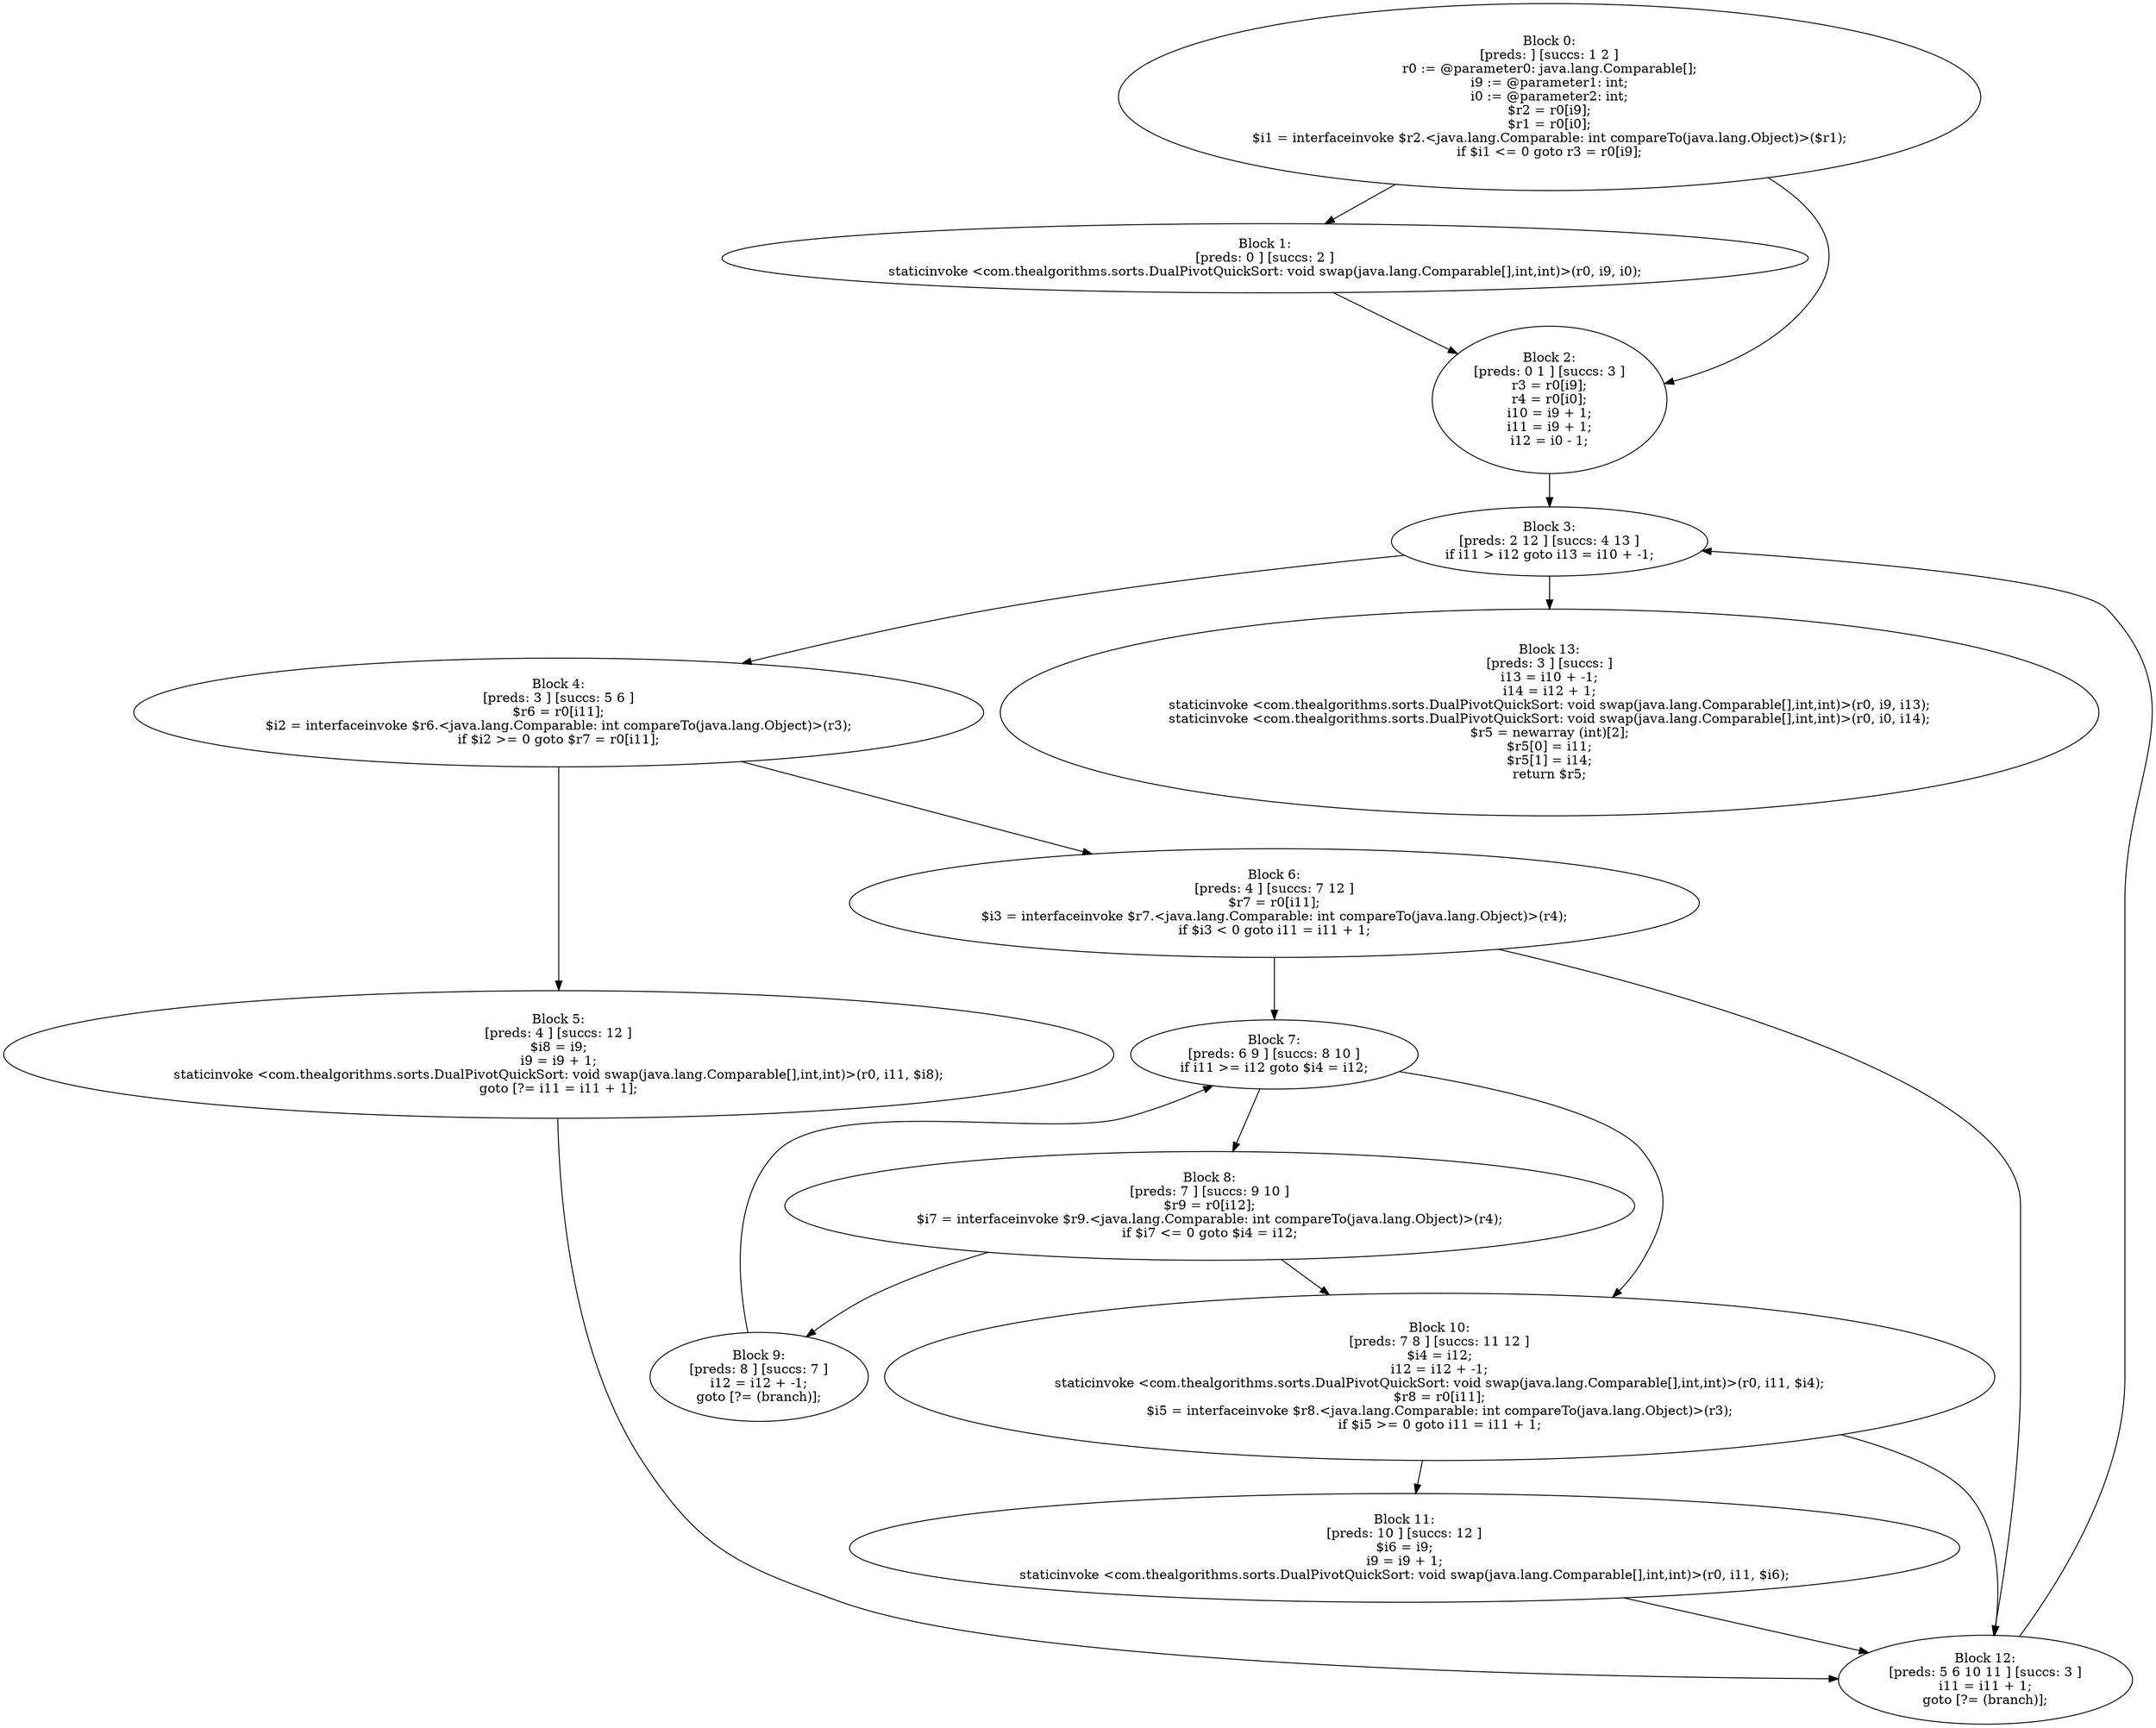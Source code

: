 digraph "unitGraph" {
    "Block 0:
[preds: ] [succs: 1 2 ]
r0 := @parameter0: java.lang.Comparable[];
i9 := @parameter1: int;
i0 := @parameter2: int;
$r2 = r0[i9];
$r1 = r0[i0];
$i1 = interfaceinvoke $r2.<java.lang.Comparable: int compareTo(java.lang.Object)>($r1);
if $i1 <= 0 goto r3 = r0[i9];
"
    "Block 1:
[preds: 0 ] [succs: 2 ]
staticinvoke <com.thealgorithms.sorts.DualPivotQuickSort: void swap(java.lang.Comparable[],int,int)>(r0, i9, i0);
"
    "Block 2:
[preds: 0 1 ] [succs: 3 ]
r3 = r0[i9];
r4 = r0[i0];
i10 = i9 + 1;
i11 = i9 + 1;
i12 = i0 - 1;
"
    "Block 3:
[preds: 2 12 ] [succs: 4 13 ]
if i11 > i12 goto i13 = i10 + -1;
"
    "Block 4:
[preds: 3 ] [succs: 5 6 ]
$r6 = r0[i11];
$i2 = interfaceinvoke $r6.<java.lang.Comparable: int compareTo(java.lang.Object)>(r3);
if $i2 >= 0 goto $r7 = r0[i11];
"
    "Block 5:
[preds: 4 ] [succs: 12 ]
$i8 = i9;
i9 = i9 + 1;
staticinvoke <com.thealgorithms.sorts.DualPivotQuickSort: void swap(java.lang.Comparable[],int,int)>(r0, i11, $i8);
goto [?= i11 = i11 + 1];
"
    "Block 6:
[preds: 4 ] [succs: 7 12 ]
$r7 = r0[i11];
$i3 = interfaceinvoke $r7.<java.lang.Comparable: int compareTo(java.lang.Object)>(r4);
if $i3 < 0 goto i11 = i11 + 1;
"
    "Block 7:
[preds: 6 9 ] [succs: 8 10 ]
if i11 >= i12 goto $i4 = i12;
"
    "Block 8:
[preds: 7 ] [succs: 9 10 ]
$r9 = r0[i12];
$i7 = interfaceinvoke $r9.<java.lang.Comparable: int compareTo(java.lang.Object)>(r4);
if $i7 <= 0 goto $i4 = i12;
"
    "Block 9:
[preds: 8 ] [succs: 7 ]
i12 = i12 + -1;
goto [?= (branch)];
"
    "Block 10:
[preds: 7 8 ] [succs: 11 12 ]
$i4 = i12;
i12 = i12 + -1;
staticinvoke <com.thealgorithms.sorts.DualPivotQuickSort: void swap(java.lang.Comparable[],int,int)>(r0, i11, $i4);
$r8 = r0[i11];
$i5 = interfaceinvoke $r8.<java.lang.Comparable: int compareTo(java.lang.Object)>(r3);
if $i5 >= 0 goto i11 = i11 + 1;
"
    "Block 11:
[preds: 10 ] [succs: 12 ]
$i6 = i9;
i9 = i9 + 1;
staticinvoke <com.thealgorithms.sorts.DualPivotQuickSort: void swap(java.lang.Comparable[],int,int)>(r0, i11, $i6);
"
    "Block 12:
[preds: 5 6 10 11 ] [succs: 3 ]
i11 = i11 + 1;
goto [?= (branch)];
"
    "Block 13:
[preds: 3 ] [succs: ]
i13 = i10 + -1;
i14 = i12 + 1;
staticinvoke <com.thealgorithms.sorts.DualPivotQuickSort: void swap(java.lang.Comparable[],int,int)>(r0, i9, i13);
staticinvoke <com.thealgorithms.sorts.DualPivotQuickSort: void swap(java.lang.Comparable[],int,int)>(r0, i0, i14);
$r5 = newarray (int)[2];
$r5[0] = i11;
$r5[1] = i14;
return $r5;
"
    "Block 0:
[preds: ] [succs: 1 2 ]
r0 := @parameter0: java.lang.Comparable[];
i9 := @parameter1: int;
i0 := @parameter2: int;
$r2 = r0[i9];
$r1 = r0[i0];
$i1 = interfaceinvoke $r2.<java.lang.Comparable: int compareTo(java.lang.Object)>($r1);
if $i1 <= 0 goto r3 = r0[i9];
"->"Block 1:
[preds: 0 ] [succs: 2 ]
staticinvoke <com.thealgorithms.sorts.DualPivotQuickSort: void swap(java.lang.Comparable[],int,int)>(r0, i9, i0);
";
    "Block 0:
[preds: ] [succs: 1 2 ]
r0 := @parameter0: java.lang.Comparable[];
i9 := @parameter1: int;
i0 := @parameter2: int;
$r2 = r0[i9];
$r1 = r0[i0];
$i1 = interfaceinvoke $r2.<java.lang.Comparable: int compareTo(java.lang.Object)>($r1);
if $i1 <= 0 goto r3 = r0[i9];
"->"Block 2:
[preds: 0 1 ] [succs: 3 ]
r3 = r0[i9];
r4 = r0[i0];
i10 = i9 + 1;
i11 = i9 + 1;
i12 = i0 - 1;
";
    "Block 1:
[preds: 0 ] [succs: 2 ]
staticinvoke <com.thealgorithms.sorts.DualPivotQuickSort: void swap(java.lang.Comparable[],int,int)>(r0, i9, i0);
"->"Block 2:
[preds: 0 1 ] [succs: 3 ]
r3 = r0[i9];
r4 = r0[i0];
i10 = i9 + 1;
i11 = i9 + 1;
i12 = i0 - 1;
";
    "Block 2:
[preds: 0 1 ] [succs: 3 ]
r3 = r0[i9];
r4 = r0[i0];
i10 = i9 + 1;
i11 = i9 + 1;
i12 = i0 - 1;
"->"Block 3:
[preds: 2 12 ] [succs: 4 13 ]
if i11 > i12 goto i13 = i10 + -1;
";
    "Block 3:
[preds: 2 12 ] [succs: 4 13 ]
if i11 > i12 goto i13 = i10 + -1;
"->"Block 4:
[preds: 3 ] [succs: 5 6 ]
$r6 = r0[i11];
$i2 = interfaceinvoke $r6.<java.lang.Comparable: int compareTo(java.lang.Object)>(r3);
if $i2 >= 0 goto $r7 = r0[i11];
";
    "Block 3:
[preds: 2 12 ] [succs: 4 13 ]
if i11 > i12 goto i13 = i10 + -1;
"->"Block 13:
[preds: 3 ] [succs: ]
i13 = i10 + -1;
i14 = i12 + 1;
staticinvoke <com.thealgorithms.sorts.DualPivotQuickSort: void swap(java.lang.Comparable[],int,int)>(r0, i9, i13);
staticinvoke <com.thealgorithms.sorts.DualPivotQuickSort: void swap(java.lang.Comparable[],int,int)>(r0, i0, i14);
$r5 = newarray (int)[2];
$r5[0] = i11;
$r5[1] = i14;
return $r5;
";
    "Block 4:
[preds: 3 ] [succs: 5 6 ]
$r6 = r0[i11];
$i2 = interfaceinvoke $r6.<java.lang.Comparable: int compareTo(java.lang.Object)>(r3);
if $i2 >= 0 goto $r7 = r0[i11];
"->"Block 5:
[preds: 4 ] [succs: 12 ]
$i8 = i9;
i9 = i9 + 1;
staticinvoke <com.thealgorithms.sorts.DualPivotQuickSort: void swap(java.lang.Comparable[],int,int)>(r0, i11, $i8);
goto [?= i11 = i11 + 1];
";
    "Block 4:
[preds: 3 ] [succs: 5 6 ]
$r6 = r0[i11];
$i2 = interfaceinvoke $r6.<java.lang.Comparable: int compareTo(java.lang.Object)>(r3);
if $i2 >= 0 goto $r7 = r0[i11];
"->"Block 6:
[preds: 4 ] [succs: 7 12 ]
$r7 = r0[i11];
$i3 = interfaceinvoke $r7.<java.lang.Comparable: int compareTo(java.lang.Object)>(r4);
if $i3 < 0 goto i11 = i11 + 1;
";
    "Block 5:
[preds: 4 ] [succs: 12 ]
$i8 = i9;
i9 = i9 + 1;
staticinvoke <com.thealgorithms.sorts.DualPivotQuickSort: void swap(java.lang.Comparable[],int,int)>(r0, i11, $i8);
goto [?= i11 = i11 + 1];
"->"Block 12:
[preds: 5 6 10 11 ] [succs: 3 ]
i11 = i11 + 1;
goto [?= (branch)];
";
    "Block 6:
[preds: 4 ] [succs: 7 12 ]
$r7 = r0[i11];
$i3 = interfaceinvoke $r7.<java.lang.Comparable: int compareTo(java.lang.Object)>(r4);
if $i3 < 0 goto i11 = i11 + 1;
"->"Block 7:
[preds: 6 9 ] [succs: 8 10 ]
if i11 >= i12 goto $i4 = i12;
";
    "Block 6:
[preds: 4 ] [succs: 7 12 ]
$r7 = r0[i11];
$i3 = interfaceinvoke $r7.<java.lang.Comparable: int compareTo(java.lang.Object)>(r4);
if $i3 < 0 goto i11 = i11 + 1;
"->"Block 12:
[preds: 5 6 10 11 ] [succs: 3 ]
i11 = i11 + 1;
goto [?= (branch)];
";
    "Block 7:
[preds: 6 9 ] [succs: 8 10 ]
if i11 >= i12 goto $i4 = i12;
"->"Block 8:
[preds: 7 ] [succs: 9 10 ]
$r9 = r0[i12];
$i7 = interfaceinvoke $r9.<java.lang.Comparable: int compareTo(java.lang.Object)>(r4);
if $i7 <= 0 goto $i4 = i12;
";
    "Block 7:
[preds: 6 9 ] [succs: 8 10 ]
if i11 >= i12 goto $i4 = i12;
"->"Block 10:
[preds: 7 8 ] [succs: 11 12 ]
$i4 = i12;
i12 = i12 + -1;
staticinvoke <com.thealgorithms.sorts.DualPivotQuickSort: void swap(java.lang.Comparable[],int,int)>(r0, i11, $i4);
$r8 = r0[i11];
$i5 = interfaceinvoke $r8.<java.lang.Comparable: int compareTo(java.lang.Object)>(r3);
if $i5 >= 0 goto i11 = i11 + 1;
";
    "Block 8:
[preds: 7 ] [succs: 9 10 ]
$r9 = r0[i12];
$i7 = interfaceinvoke $r9.<java.lang.Comparable: int compareTo(java.lang.Object)>(r4);
if $i7 <= 0 goto $i4 = i12;
"->"Block 9:
[preds: 8 ] [succs: 7 ]
i12 = i12 + -1;
goto [?= (branch)];
";
    "Block 8:
[preds: 7 ] [succs: 9 10 ]
$r9 = r0[i12];
$i7 = interfaceinvoke $r9.<java.lang.Comparable: int compareTo(java.lang.Object)>(r4);
if $i7 <= 0 goto $i4 = i12;
"->"Block 10:
[preds: 7 8 ] [succs: 11 12 ]
$i4 = i12;
i12 = i12 + -1;
staticinvoke <com.thealgorithms.sorts.DualPivotQuickSort: void swap(java.lang.Comparable[],int,int)>(r0, i11, $i4);
$r8 = r0[i11];
$i5 = interfaceinvoke $r8.<java.lang.Comparable: int compareTo(java.lang.Object)>(r3);
if $i5 >= 0 goto i11 = i11 + 1;
";
    "Block 9:
[preds: 8 ] [succs: 7 ]
i12 = i12 + -1;
goto [?= (branch)];
"->"Block 7:
[preds: 6 9 ] [succs: 8 10 ]
if i11 >= i12 goto $i4 = i12;
";
    "Block 10:
[preds: 7 8 ] [succs: 11 12 ]
$i4 = i12;
i12 = i12 + -1;
staticinvoke <com.thealgorithms.sorts.DualPivotQuickSort: void swap(java.lang.Comparable[],int,int)>(r0, i11, $i4);
$r8 = r0[i11];
$i5 = interfaceinvoke $r8.<java.lang.Comparable: int compareTo(java.lang.Object)>(r3);
if $i5 >= 0 goto i11 = i11 + 1;
"->"Block 11:
[preds: 10 ] [succs: 12 ]
$i6 = i9;
i9 = i9 + 1;
staticinvoke <com.thealgorithms.sorts.DualPivotQuickSort: void swap(java.lang.Comparable[],int,int)>(r0, i11, $i6);
";
    "Block 10:
[preds: 7 8 ] [succs: 11 12 ]
$i4 = i12;
i12 = i12 + -1;
staticinvoke <com.thealgorithms.sorts.DualPivotQuickSort: void swap(java.lang.Comparable[],int,int)>(r0, i11, $i4);
$r8 = r0[i11];
$i5 = interfaceinvoke $r8.<java.lang.Comparable: int compareTo(java.lang.Object)>(r3);
if $i5 >= 0 goto i11 = i11 + 1;
"->"Block 12:
[preds: 5 6 10 11 ] [succs: 3 ]
i11 = i11 + 1;
goto [?= (branch)];
";
    "Block 11:
[preds: 10 ] [succs: 12 ]
$i6 = i9;
i9 = i9 + 1;
staticinvoke <com.thealgorithms.sorts.DualPivotQuickSort: void swap(java.lang.Comparable[],int,int)>(r0, i11, $i6);
"->"Block 12:
[preds: 5 6 10 11 ] [succs: 3 ]
i11 = i11 + 1;
goto [?= (branch)];
";
    "Block 12:
[preds: 5 6 10 11 ] [succs: 3 ]
i11 = i11 + 1;
goto [?= (branch)];
"->"Block 3:
[preds: 2 12 ] [succs: 4 13 ]
if i11 > i12 goto i13 = i10 + -1;
";
}

